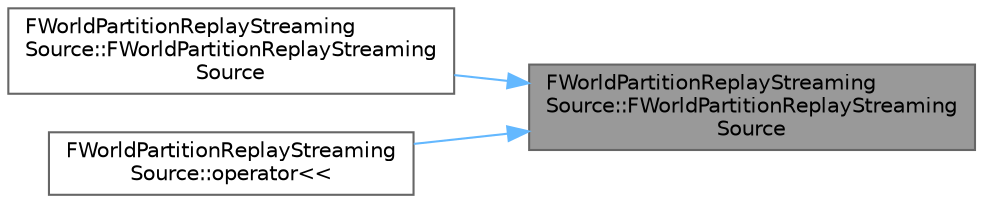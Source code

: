 digraph "FWorldPartitionReplayStreamingSource::FWorldPartitionReplayStreamingSource"
{
 // INTERACTIVE_SVG=YES
 // LATEX_PDF_SIZE
  bgcolor="transparent";
  edge [fontname=Helvetica,fontsize=10,labelfontname=Helvetica,labelfontsize=10];
  node [fontname=Helvetica,fontsize=10,shape=box,height=0.2,width=0.4];
  rankdir="RL";
  Node1 [id="Node000001",label="FWorldPartitionReplayStreaming\lSource::FWorldPartitionReplayStreaming\lSource",height=0.2,width=0.4,color="gray40", fillcolor="grey60", style="filled", fontcolor="black",tooltip=" "];
  Node1 -> Node2 [id="edge1_Node000001_Node000002",dir="back",color="steelblue1",style="solid",tooltip=" "];
  Node2 [id="Node000002",label="FWorldPartitionReplayStreaming\lSource::FWorldPartitionReplayStreaming\lSource",height=0.2,width=0.4,color="grey40", fillcolor="white", style="filled",URL="$de/d2d/structFWorldPartitionReplayStreamingSource.html#ae29338076545b01af5f240dc60138dc9",tooltip=" "];
  Node1 -> Node3 [id="edge2_Node000001_Node000003",dir="back",color="steelblue1",style="solid",tooltip=" "];
  Node3 [id="Node000003",label="FWorldPartitionReplayStreaming\lSource::operator\<\<",height=0.2,width=0.4,color="grey40", fillcolor="white", style="filled",URL="$de/d2d/structFWorldPartitionReplayStreamingSource.html#afa6070df7fb55b27080d4fd285433531",tooltip=" "];
}
